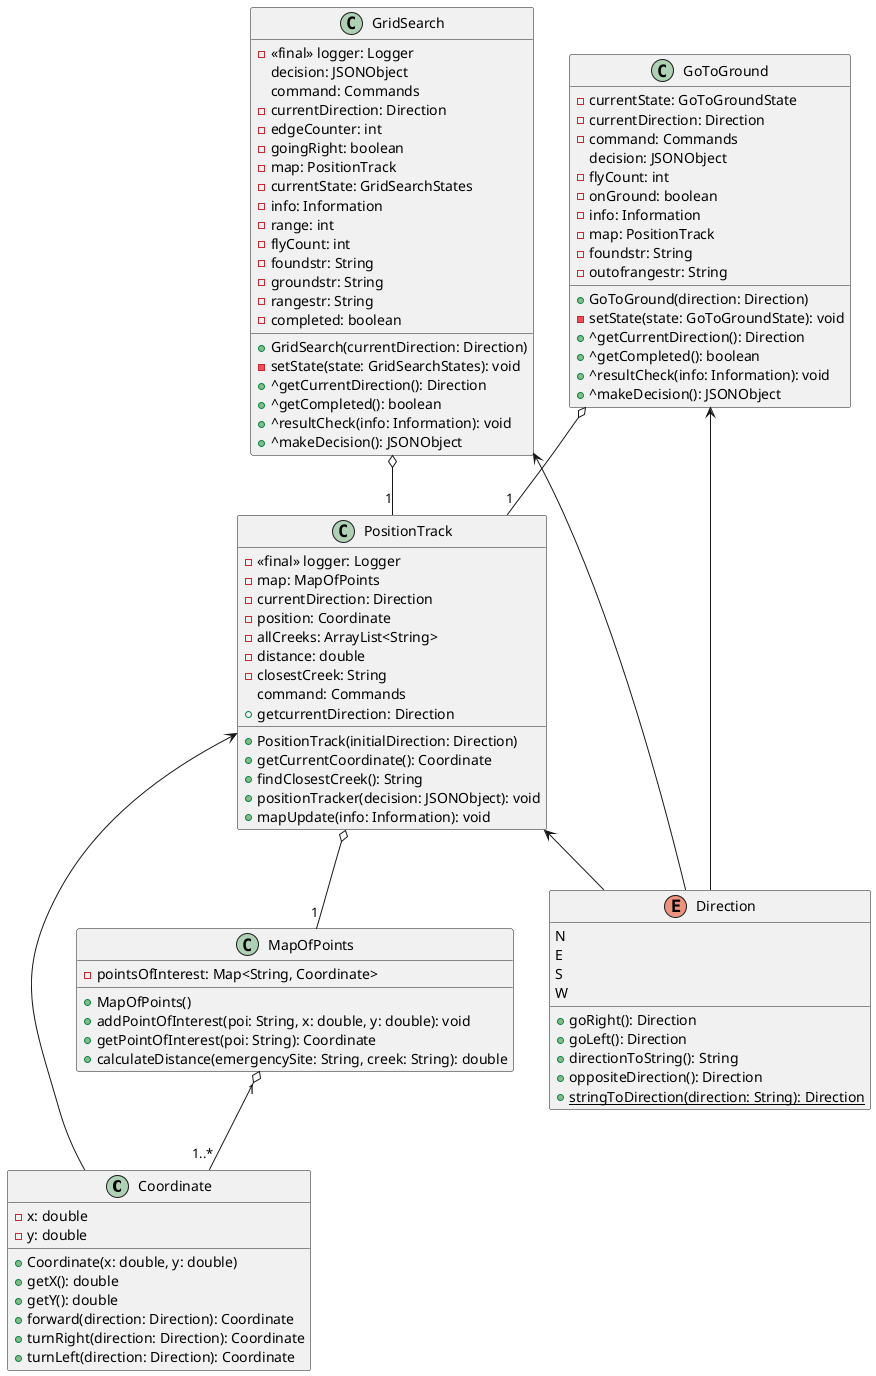 @startuml DetailedMapClassDiagram

class Coordinate {
    - x: double
    - y: double
    + Coordinate(x: double, y: double)
    + getX(): double
    + getY(): double
    + forward(direction: Direction): Coordinate
    + turnRight(direction: Direction): Coordinate
    + turnLeft(direction: Direction): Coordinate
}

enum Direction {
    N
    E
    S
    W
    + goRight(): Direction
    + goLeft(): Direction
    + directionToString(): String
    + oppositeDirection(): Direction
    + {static} stringToDirection(direction: String): Direction
}

class MapOfPoints {
    - pointsOfInterest: Map<String, Coordinate>
    + MapOfPoints()
    + addPointOfInterest(poi: String, x: double, y: double): void
    + getPointOfInterest(poi: String): Coordinate
    + calculateDistance(emergencySite: String, creek: String): double
}

class PositionTrack {
    - <<final>> logger: Logger
    - map: MapOfPoints
    - currentDirection: Direction
    - position: Coordinate
    - allCreeks: ArrayList<String>
    - distance: double
    - closestCreek: String
    command: Commands
    + PositionTrack(initialDirection: Direction)
    + getCurrentCoordinate(): Coordinate
    + getcurrentDirection: Direction
    + findClosestCreek(): String
    + positionTracker(decision: JSONObject): void
    + mapUpdate(info: Information): void
}

class GoToGround {
    - currentState: GoToGroundState
    - currentDirection: Direction
    - command: Commands
    decision: JSONObject
    - flyCount: int
    - onGround: boolean
    - info: Information
    - map: PositionTrack
    - foundstr: String
    - outofrangestr: String
    + GoToGround(direction: Direction)
    - setState(state: GoToGroundState): void
    + ^getCurrentDirection(): Direction
    + ^getCompleted(): boolean
    + ^resultCheck(info: Information): void
    + ^makeDecision(): JSONObject
}

class GridSearch {
    - <<final>> logger: Logger
    decision: JSONObject
    command: Commands
    - currentDirection: Direction
    - edgeCounter: int
    - goingRight: boolean
    - map: PositionTrack
    - currentState: GridSearchStates
    - info: Information
    - range: int
    - flyCount: int
    - foundstr: String
    - groundstr: String
    - rangestr: String
    - completed: boolean
    + GridSearch(currentDirection: Direction)
    - setState(state: GridSearchStates): void
    + ^getCurrentDirection(): Direction
    + ^getCompleted(): boolean
    + ^resultCheck(info: Information): void
    + ^makeDecision(): JSONObject
}

PositionTrack o-- "1" MapOfPoints
MapOfPoints "1" o-- "1..*" Coordinate
PositionTrack <-- Coordinate
GoToGround o-- "1" PositionTrack
GridSearch o-- "1" PositionTrack
GoToGround <-- Direction
GridSearch <-- Direction
PositionTrack <-- Direction

@enduml